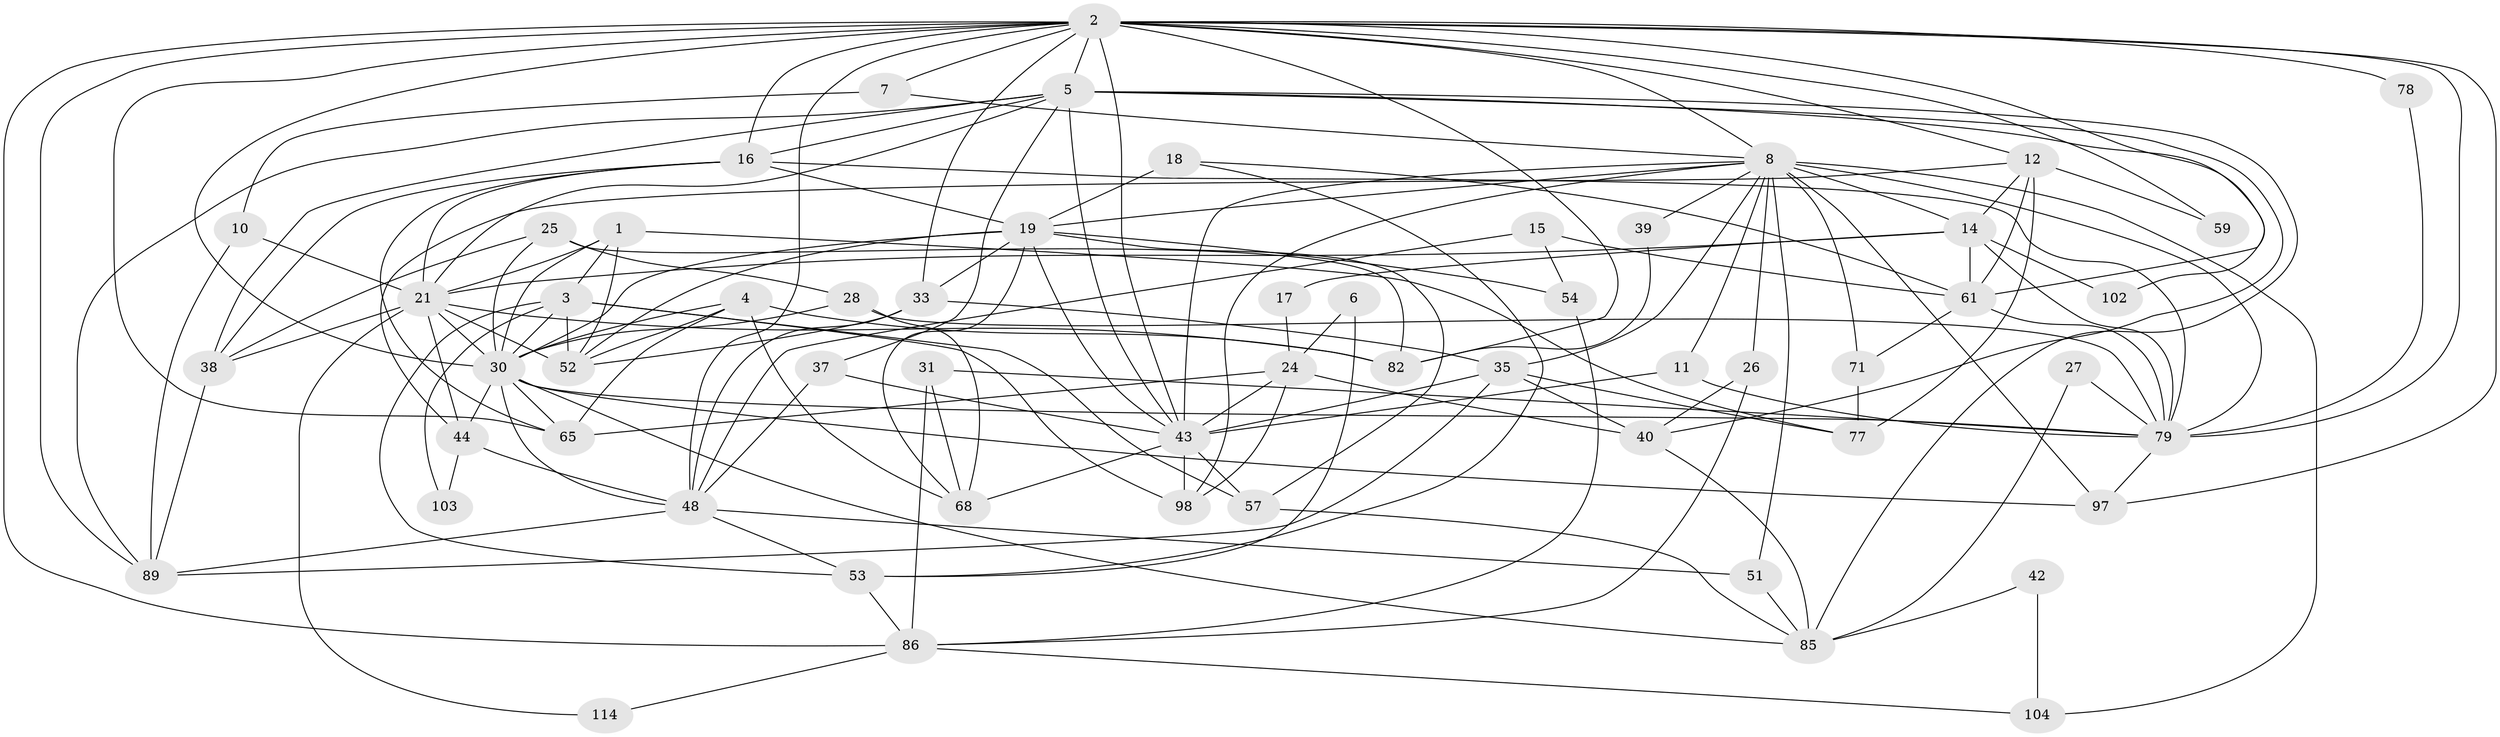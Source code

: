 // original degree distribution, {3: 0.29310344827586204, 8: 0.008620689655172414, 4: 0.25862068965517243, 2: 0.11206896551724138, 5: 0.21551724137931033, 6: 0.06896551724137931, 7: 0.04310344827586207}
// Generated by graph-tools (version 1.1) at 2025/14/03/09/25 04:14:50]
// undirected, 58 vertices, 156 edges
graph export_dot {
graph [start="1"]
  node [color=gray90,style=filled];
  1 [super="+20"];
  2 [super="+74+23+56"];
  3 [super="+94"];
  4 [super="+36"];
  5 [super="+80+87+22"];
  6;
  7;
  8 [super="+9"];
  10;
  11 [super="+13"];
  12 [super="+75+41"];
  14 [super="+91"];
  15;
  16 [super="+63"];
  17;
  18;
  19 [super="+29+49"];
  21 [super="+46+81"];
  24 [super="+66+67+116"];
  25;
  26;
  27;
  28 [super="+73"];
  30 [super="+93+62+76"];
  31;
  33 [super="+58"];
  35 [super="+55"];
  37;
  38 [super="+96"];
  39;
  40;
  42;
  43 [super="+60+90"];
  44;
  48 [super="+72"];
  51;
  52 [super="+112"];
  53 [super="+107"];
  54;
  57;
  59;
  61 [super="+100"];
  65;
  68;
  71;
  77;
  78;
  79 [super="+101+108+113"];
  82 [super="+99"];
  85 [super="+110"];
  86 [super="+111"];
  89 [super="+106"];
  97;
  98;
  102;
  103;
  104;
  114;
  1 -- 52;
  1 -- 77;
  1 -- 3;
  1 -- 30;
  1 -- 21;
  2 -- 89;
  2 -- 48;
  2 -- 33;
  2 -- 97;
  2 -- 82;
  2 -- 61;
  2 -- 7;
  2 -- 59 [weight=2];
  2 -- 43;
  2 -- 12;
  2 -- 78 [weight=2];
  2 -- 65;
  2 -- 8;
  2 -- 79;
  2 -- 30 [weight=2];
  2 -- 86;
  2 -- 5 [weight=2];
  2 -- 16;
  3 -- 57;
  3 -- 98;
  3 -- 53;
  3 -- 103;
  3 -- 30;
  3 -- 52;
  4 -- 30;
  4 -- 65;
  4 -- 82;
  4 -- 68;
  4 -- 52;
  5 -- 37;
  5 -- 40 [weight=2];
  5 -- 85;
  5 -- 89;
  5 -- 43;
  5 -- 21;
  5 -- 38;
  5 -- 102;
  5 -- 16;
  6 -- 24 [weight=2];
  6 -- 53;
  7 -- 10;
  7 -- 8;
  8 -- 71;
  8 -- 79 [weight=2];
  8 -- 97;
  8 -- 98;
  8 -- 35;
  8 -- 39;
  8 -- 104;
  8 -- 14;
  8 -- 51 [weight=2];
  8 -- 19;
  8 -- 26;
  8 -- 43;
  8 -- 11;
  10 -- 89;
  10 -- 21;
  11 -- 79;
  11 -- 43;
  12 -- 77;
  12 -- 59;
  12 -- 44;
  12 -- 61;
  12 -- 14;
  14 -- 102;
  14 -- 61;
  14 -- 17;
  14 -- 21;
  14 -- 79;
  15 -- 48;
  15 -- 54;
  15 -- 61;
  16 -- 79 [weight=2];
  16 -- 65;
  16 -- 19;
  16 -- 38;
  16 -- 21;
  17 -- 24 [weight=2];
  18 -- 19;
  18 -- 61;
  18 -- 53;
  19 -- 54;
  19 -- 68;
  19 -- 57;
  19 -- 33;
  19 -- 52;
  19 -- 43;
  19 -- 30 [weight=2];
  21 -- 114;
  21 -- 52;
  21 -- 38;
  21 -- 44;
  21 -- 82;
  21 -- 30;
  24 -- 98;
  24 -- 43 [weight=2];
  24 -- 40 [weight=2];
  24 -- 65;
  25 -- 82;
  25 -- 28;
  25 -- 38;
  25 -- 30;
  26 -- 40;
  26 -- 86;
  27 -- 85;
  27 -- 79;
  28 -- 79;
  28 -- 68;
  28 -- 30;
  30 -- 48;
  30 -- 65;
  30 -- 97;
  30 -- 85;
  30 -- 44;
  30 -- 79;
  31 -- 68;
  31 -- 86;
  31 -- 79;
  33 -- 52;
  33 -- 48;
  33 -- 35;
  35 -- 43;
  35 -- 89;
  35 -- 40;
  35 -- 77;
  37 -- 48;
  37 -- 43;
  38 -- 89;
  39 -- 82;
  40 -- 85;
  42 -- 104;
  42 -- 85;
  43 -- 98;
  43 -- 68;
  43 -- 57 [weight=2];
  44 -- 103;
  44 -- 48;
  48 -- 51;
  48 -- 53;
  48 -- 89;
  51 -- 85;
  53 -- 86;
  54 -- 86;
  57 -- 85;
  61 -- 79 [weight=2];
  61 -- 71;
  71 -- 77;
  78 -- 79;
  79 -- 97;
  86 -- 104;
  86 -- 114;
}
